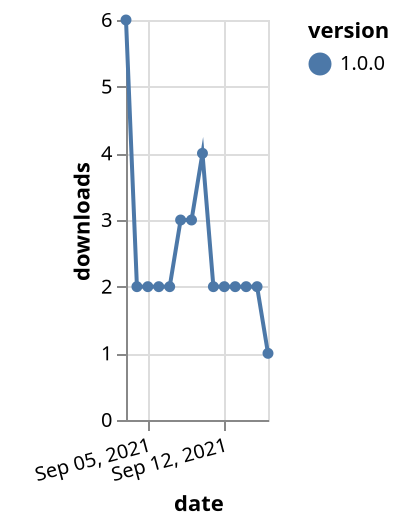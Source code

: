 {"$schema": "https://vega.github.io/schema/vega-lite/v5.json", "description": "A simple bar chart with embedded data.", "data": {"values": [{"date": "2021-09-03", "total": 64, "delta": 6, "version": "1.0.0"}, {"date": "2021-09-04", "total": 66, "delta": 2, "version": "1.0.0"}, {"date": "2021-09-05", "total": 68, "delta": 2, "version": "1.0.0"}, {"date": "2021-09-06", "total": 70, "delta": 2, "version": "1.0.0"}, {"date": "2021-09-07", "total": 72, "delta": 2, "version": "1.0.0"}, {"date": "2021-09-08", "total": 75, "delta": 3, "version": "1.0.0"}, {"date": "2021-09-09", "total": 78, "delta": 3, "version": "1.0.0"}, {"date": "2021-09-10", "total": 82, "delta": 4, "version": "1.0.0"}, {"date": "2021-09-11", "total": 84, "delta": 2, "version": "1.0.0"}, {"date": "2021-09-12", "total": 86, "delta": 2, "version": "1.0.0"}, {"date": "2021-09-13", "total": 88, "delta": 2, "version": "1.0.0"}, {"date": "2021-09-14", "total": 90, "delta": 2, "version": "1.0.0"}, {"date": "2021-09-15", "total": 92, "delta": 2, "version": "1.0.0"}, {"date": "2021-09-16", "total": 93, "delta": 1, "version": "1.0.0"}]}, "width": "container", "mark": {"type": "line", "point": {"filled": true}}, "encoding": {"x": {"field": "date", "type": "temporal", "timeUnit": "yearmonthdate", "title": "date", "axis": {"labelAngle": -15}}, "y": {"field": "delta", "type": "quantitative", "title": "downloads"}, "color": {"field": "version", "type": "nominal"}, "tooltip": {"field": "delta"}}}